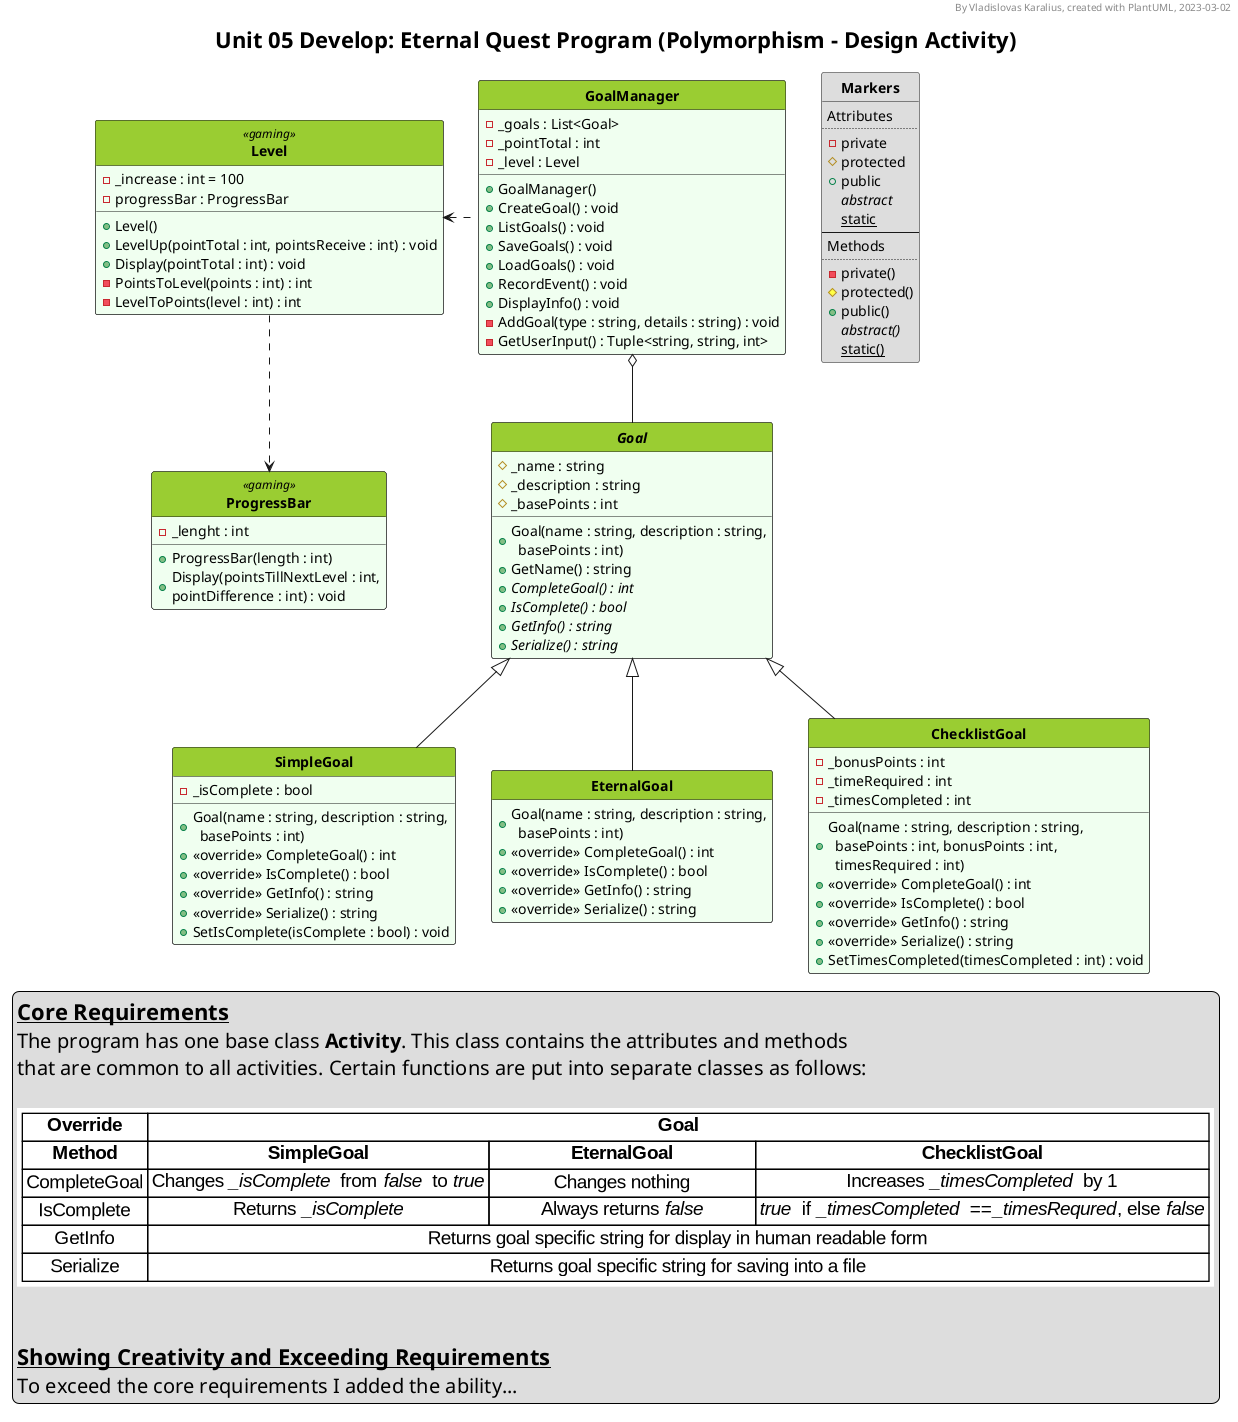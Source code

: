 @startuml UML_diagram

'--Formatting options--
hide circle
hide empty members
'skinparam classAttributeIconSize 0
skinparam style strictuml
'skinparam groupInheritance 2
'skinparam linetype ortho
'skinparam Nodesep 15
'skinparam Ranksep 25
'left to right direction

'--Styling--
'skinparam BackgroundColor White/LightGreen
skinparam TitleFontSize 22

<style>
classDiagram {
  class {
    '-attributes and methods-
    'FontSize 14
    'FontColor black
    'BackgroundColor #fefece
    BackgroundColor #f0fff0
    'RoundCorner 0
    '-class name-
    header {
      'FontSize 12
      'FontColor Black
      FontStyle bold
      BackgroundColor YellowGreen
    }
  }
  note {
    BackgroundColor Yellow
  }
  legend {
    FontSize 20
  }
</style>

'--Header, title, caption--
header By Vladislovas Karalius, created with PlantUML, 2023-03-02
title Unit 05 Develop: Eternal Quest Program (Polymorphism - Design Activity)
'caption <:warning:> Constructors without parameters are not shown in this diagram

' Dummy class that explains visibility symbols
class Markers #dddddd {
Attributes
..
- private
# protected
+ public
{abstract} abstract
{static} static
--
Methods
..
- private()
# protected()
+ public()
{abstract} abstract()
{static} static()
}

'Goal -right[hidden]- Markers

'--Main--
class GoalManager{
  - _goals : List<Goal>
  - _pointTotal : int
  - _level : Level
  + GoalManager()
  + CreateGoal() : void
  + ListGoals() : void
  + SaveGoals() : void
  + LoadGoals() : void
  + RecordEvent() : void
  + DisplayInfo() : void
  - AddGoal(type : string, details : string) : void
  - GetUserInput() : Tuple<string, string, int>
}

GoalManager o-- Goal

class Level <<gaming>> {
  - _increase : int = 100
  - progressBar : ProgressBar
  + Level()
  + LevelUp(pointTotal : int, pointsReceive : int) : void
  + Display(pointTotal : int) : void
  - PointsToLevel(points : int) : int
  - LevelToPoints(level : int) : int
}

GoalManager .left> Level

class ProgressBar <<gaming>> {
  - _lenght : int
  + ProgressBar(length : int)
  + Display(pointsTillNextLevel : int,\npointDifference : int) : void
}

Level ..> ProgressBar

abstract class Goal {
  # _name : string
  # _description : string
  # _basePoints : int
  + Goal(name : string, description : string,\n  basePoints : int)
  + GetName() : string
  + {abstract} CompleteGoal() : int
  + {abstract} IsComplete() : bool
  + {abstract} GetInfo() : string
  + {abstract} Serialize() : string
}

class SimpleGoal extends Goal {
  - _isComplete : bool
  + Goal(name : string, description : string,\n  basePoints : int)
  + <<override>> CompleteGoal() : int
  + <<override>> IsComplete() : bool
  + <<override>> GetInfo() : string
  + <<override>> Serialize() : string
  + SetIsComplete(isComplete : bool) : void
}

class EternalGoal extends Goal {
  + Goal(name : string, description : string,\n  basePoints : int)
  + <<override>> CompleteGoal() : int
  + <<override>> IsComplete() : bool
  + <<override>> GetInfo() : string
  + <<override>> Serialize() : string
}

class ChecklistGoal extends Goal {
  - _bonusPoints : int
  - _timeRequired : int
  - _timesCompleted : int
  + Goal(name : string, description : string,\n  basePoints : int, bonusPoints : int,\n  timesRequired : int)
  + <<override>> CompleteGoal() : int
  + <<override>> IsComplete() : bool
  + <<override>> GetInfo() : string
  + <<override>> Serialize() : string
  + SetTimesCompleted(timesCompleted : int) : void
}

'--Description--
legend bottom
<size:22>__**Core Requirements**__
The program has one base class **Activity**. This class contains the attributes and methods
that are common to all activities. Certain functions are put into separate classes as follows:

{{
digraph methods {
    methods [shape=none, margin=0
  label=<<font face="Arial"><table border='0' cellborder='1' cellspacing='0'>
  <th>
    <td><b>Override</b></td>
    <td colspan="3"><b>Goal</b></td>
  </th>
  <th>
    <td><b>Method</b></td>
    <td width="200"><b>SimpleGoal</b></td>
    <td width="200"><b>EternalGoal</b></td>
    <td width="200"><b>ChecklistGoal</b></td>
  </th>
  <tr>
    <td>CompleteGoal</td>
    <td>Changes <i>_isComplete</i>  from <i>false</i>  to <i>true</i></td>
    <td>Changes nothing</td>
    <td>Increases <i>_timesCompleted</i>  by 1</td>
  </tr>
  <tr>
    <td>IsComplete</td>
    <td>Returns <i>_isComplete</i></td>
    <td>Always returns <i>false</i></td>
    <td><i>true</i>  if <i>_timesCompleted</i>  ==<i>_timesRequred</i>, else <i>false</i></td>
  </tr>
  <tr>
    <td>GetInfo</td>
    <td colspan="3">Returns goal specific string for display in human readable form</td>
  </tr>
  <tr>
    <td>Serialize</td>
    <td colspan="3">Returns goal specific string for saving into a file</td>
  </tr>
</table></font>>
  ];
}
}}


<size:22>__**Showing Creativity and Exceeding Requirements**__
To exceed the core requirements I added the ability...
endlegend

@enduml